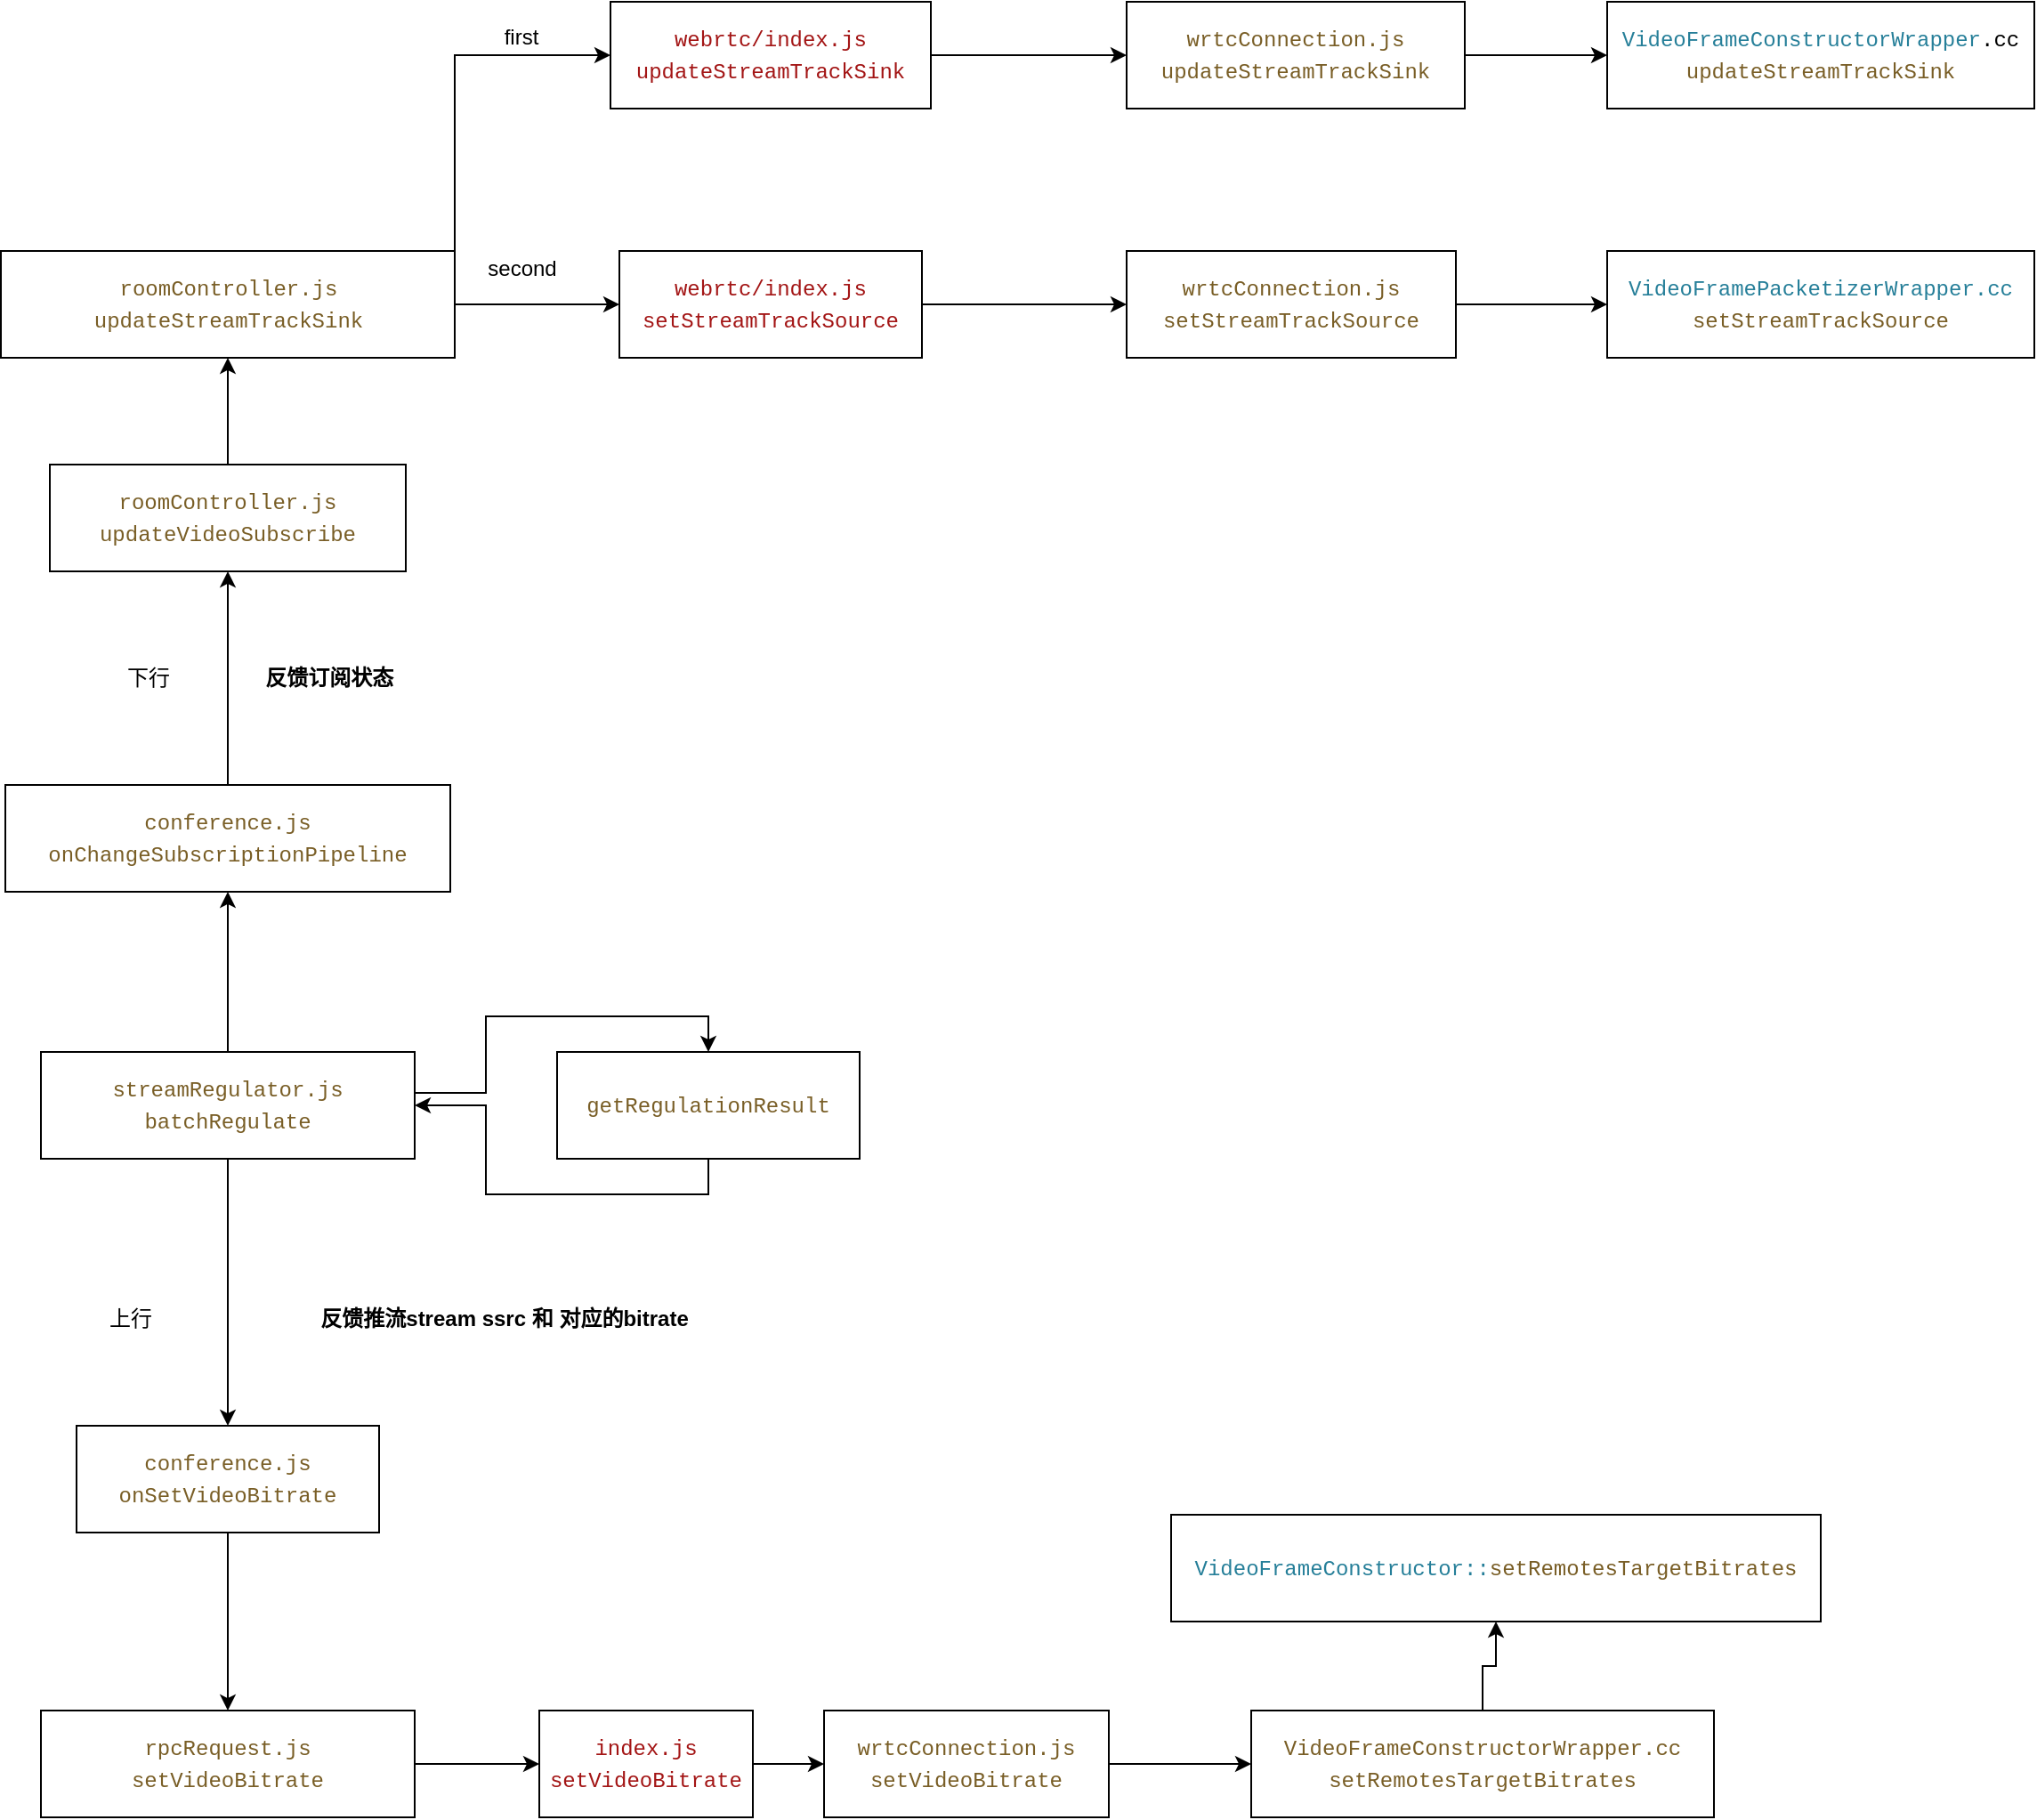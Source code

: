 <mxfile version="14.7.7" type="github" pages="3"><diagram id="77fwva9utztQcVv2p6ES" name="Page-4"><mxGraphModel dx="2306" dy="2253" grid="1" gridSize="10" guides="1" tooltips="1" connect="1" arrows="1" fold="1" page="1" pageScale="1" pageWidth="827" pageHeight="1169" math="0" shadow="0"><root><mxCell id="zYc368K3yH8iSrUEdlYF-0"/><mxCell id="zYc368K3yH8iSrUEdlYF-1" parent="zYc368K3yH8iSrUEdlYF-0"/><mxCell id="zYc368K3yH8iSrUEdlYF-6" style="edgeStyle=orthogonalEdgeStyle;rounded=0;orthogonalLoop=1;jettySize=auto;html=1;exitX=1;exitY=0.383;exitDx=0;exitDy=0;entryX=0.5;entryY=0;entryDx=0;entryDy=0;exitPerimeter=0;" parent="zYc368K3yH8iSrUEdlYF-1" source="zYc368K3yH8iSrUEdlYF-2" target="zYc368K3yH8iSrUEdlYF-5" edge="1"><mxGeometry relative="1" as="geometry"/></mxCell><mxCell id="zYc368K3yH8iSrUEdlYF-9" style="edgeStyle=orthogonalEdgeStyle;rounded=0;orthogonalLoop=1;jettySize=auto;html=1;exitX=0.5;exitY=1;exitDx=0;exitDy=0;" parent="zYc368K3yH8iSrUEdlYF-1" source="zYc368K3yH8iSrUEdlYF-2" target="zYc368K3yH8iSrUEdlYF-8" edge="1"><mxGeometry relative="1" as="geometry"/></mxCell><mxCell id="PX33TspYnBf1TjkrMHTh-3" style="edgeStyle=orthogonalEdgeStyle;rounded=0;orthogonalLoop=1;jettySize=auto;html=1;exitX=0.5;exitY=0;exitDx=0;exitDy=0;entryX=0.5;entryY=1;entryDx=0;entryDy=0;" parent="zYc368K3yH8iSrUEdlYF-1" source="zYc368K3yH8iSrUEdlYF-2" target="PX33TspYnBf1TjkrMHTh-2" edge="1"><mxGeometry relative="1" as="geometry"/></mxCell><mxCell id="zYc368K3yH8iSrUEdlYF-2" value="&lt;div style=&quot;background-color: rgb(255 , 255 , 255) ; font-family: &amp;#34;monaco&amp;#34; , &amp;#34;consolas&amp;#34; , &amp;#34;menlo&amp;#34; , &amp;#34;courier new&amp;#34; , monospace , &amp;#34;menlo&amp;#34; , &amp;#34;monaco&amp;#34; , &amp;#34;courier new&amp;#34; , monospace ; line-height: 18px&quot;&gt;&lt;span style=&quot;color: #795e26&quot;&gt;streamRegulator.js&lt;/span&gt;&lt;/div&gt;&lt;div style=&quot;background-color: rgb(255 , 255 , 255) ; font-family: &amp;#34;monaco&amp;#34; , &amp;#34;consolas&amp;#34; , &amp;#34;menlo&amp;#34; , &amp;#34;courier new&amp;#34; , monospace , &amp;#34;menlo&amp;#34; , &amp;#34;monaco&amp;#34; , &amp;#34;courier new&amp;#34; , monospace ; line-height: 18px&quot;&gt;&lt;span style=&quot;color: #795e26&quot;&gt;batchRegulate&lt;/span&gt;&lt;/div&gt;" style="rounded=0;whiteSpace=wrap;html=1;" parent="zYc368K3yH8iSrUEdlYF-1" vertex="1"><mxGeometry x="80" y="250" width="210" height="60" as="geometry"/></mxCell><mxCell id="zYc368K3yH8iSrUEdlYF-7" style="edgeStyle=orthogonalEdgeStyle;rounded=0;orthogonalLoop=1;jettySize=auto;html=1;exitX=0.5;exitY=1;exitDx=0;exitDy=0;entryX=1;entryY=0.5;entryDx=0;entryDy=0;" parent="zYc368K3yH8iSrUEdlYF-1" source="zYc368K3yH8iSrUEdlYF-5" target="zYc368K3yH8iSrUEdlYF-2" edge="1"><mxGeometry relative="1" as="geometry"/></mxCell><mxCell id="zYc368K3yH8iSrUEdlYF-5" value="&lt;div style=&quot;background-color: rgb(255 , 255 , 255) ; font-family: &amp;#34;monaco&amp;#34; , &amp;#34;consolas&amp;#34; , &amp;#34;menlo&amp;#34; , &amp;#34;courier new&amp;#34; , monospace , &amp;#34;menlo&amp;#34; , &amp;#34;monaco&amp;#34; , &amp;#34;courier new&amp;#34; , monospace ; line-height: 18px&quot;&gt;&lt;span style=&quot;color: #795e26&quot;&gt;getRegulationResult&lt;/span&gt;&lt;/div&gt;" style="rounded=0;whiteSpace=wrap;html=1;" parent="zYc368K3yH8iSrUEdlYF-1" vertex="1"><mxGeometry x="370" y="250" width="170" height="60" as="geometry"/></mxCell><mxCell id="zYc368K3yH8iSrUEdlYF-11" style="edgeStyle=orthogonalEdgeStyle;rounded=0;orthogonalLoop=1;jettySize=auto;html=1;entryX=0.5;entryY=0;entryDx=0;entryDy=0;" parent="zYc368K3yH8iSrUEdlYF-1" source="zYc368K3yH8iSrUEdlYF-8" target="zYc368K3yH8iSrUEdlYF-10" edge="1"><mxGeometry relative="1" as="geometry"/></mxCell><mxCell id="zYc368K3yH8iSrUEdlYF-8" value="&lt;div style=&quot;background-color: rgb(255 , 255 , 255) ; font-family: &amp;#34;monaco&amp;#34; , &amp;#34;consolas&amp;#34; , &amp;#34;menlo&amp;#34; , &amp;#34;courier new&amp;#34; , monospace , &amp;#34;menlo&amp;#34; , &amp;#34;monaco&amp;#34; , &amp;#34;courier new&amp;#34; , monospace ; line-height: 18px&quot;&gt;&lt;span style=&quot;color: #795e26&quot;&gt;conference.js&lt;/span&gt;&lt;/div&gt;&lt;div style=&quot;background-color: rgb(255 , 255 , 255) ; font-family: &amp;#34;monaco&amp;#34; , &amp;#34;consolas&amp;#34; , &amp;#34;menlo&amp;#34; , &amp;#34;courier new&amp;#34; , monospace , &amp;#34;menlo&amp;#34; , &amp;#34;monaco&amp;#34; , &amp;#34;courier new&amp;#34; , monospace ; line-height: 18px&quot;&gt;&lt;span style=&quot;color: #795e26&quot;&gt;onSetVideoBitrate&lt;/span&gt;&lt;/div&gt;" style="rounded=0;whiteSpace=wrap;html=1;" parent="zYc368K3yH8iSrUEdlYF-1" vertex="1"><mxGeometry x="100" y="460" width="170" height="60" as="geometry"/></mxCell><mxCell id="zYc368K3yH8iSrUEdlYF-13" style="edgeStyle=orthogonalEdgeStyle;rounded=0;orthogonalLoop=1;jettySize=auto;html=1;exitX=1;exitY=0.5;exitDx=0;exitDy=0;entryX=0;entryY=0.5;entryDx=0;entryDy=0;" parent="zYc368K3yH8iSrUEdlYF-1" source="zYc368K3yH8iSrUEdlYF-10" target="zYc368K3yH8iSrUEdlYF-12" edge="1"><mxGeometry relative="1" as="geometry"/></mxCell><mxCell id="zYc368K3yH8iSrUEdlYF-10" value="&lt;div style=&quot;background-color: rgb(255 , 255 , 255) ; font-family: &amp;#34;monaco&amp;#34; , &amp;#34;consolas&amp;#34; , &amp;#34;menlo&amp;#34; , &amp;#34;courier new&amp;#34; , monospace , &amp;#34;menlo&amp;#34; , &amp;#34;monaco&amp;#34; , &amp;#34;courier new&amp;#34; , monospace ; line-height: 18px&quot;&gt;&lt;span style=&quot;color: #795e26&quot;&gt;rpcRequest.js&lt;/span&gt;&lt;/div&gt;&lt;div style=&quot;background-color: rgb(255 , 255 , 255) ; font-family: &amp;#34;monaco&amp;#34; , &amp;#34;consolas&amp;#34; , &amp;#34;menlo&amp;#34; , &amp;#34;courier new&amp;#34; , monospace , &amp;#34;menlo&amp;#34; , &amp;#34;monaco&amp;#34; , &amp;#34;courier new&amp;#34; , monospace ; line-height: 18px&quot;&gt;&lt;span style=&quot;color: #795e26&quot;&gt;setVideoBitrate&lt;/span&gt;&lt;/div&gt;" style="rounded=0;whiteSpace=wrap;html=1;" parent="zYc368K3yH8iSrUEdlYF-1" vertex="1"><mxGeometry x="80" y="620" width="210" height="60" as="geometry"/></mxCell><mxCell id="zYc368K3yH8iSrUEdlYF-15" style="edgeStyle=orthogonalEdgeStyle;rounded=0;orthogonalLoop=1;jettySize=auto;html=1;exitX=1;exitY=0.5;exitDx=0;exitDy=0;entryX=0;entryY=0.5;entryDx=0;entryDy=0;" parent="zYc368K3yH8iSrUEdlYF-1" source="zYc368K3yH8iSrUEdlYF-12" target="zYc368K3yH8iSrUEdlYF-14" edge="1"><mxGeometry relative="1" as="geometry"/></mxCell><mxCell id="zYc368K3yH8iSrUEdlYF-12" value="&lt;div style=&quot;background-color: rgb(255 , 255 , 255) ; font-family: &amp;#34;monaco&amp;#34; , &amp;#34;consolas&amp;#34; , &amp;#34;menlo&amp;#34; , &amp;#34;courier new&amp;#34; , monospace , &amp;#34;menlo&amp;#34; , &amp;#34;monaco&amp;#34; , &amp;#34;courier new&amp;#34; , monospace ; line-height: 18px&quot;&gt;&lt;span style=&quot;color: #a31515&quot;&gt;index.js&lt;/span&gt;&lt;/div&gt;&lt;div style=&quot;background-color: rgb(255 , 255 , 255) ; font-family: &amp;#34;monaco&amp;#34; , &amp;#34;consolas&amp;#34; , &amp;#34;menlo&amp;#34; , &amp;#34;courier new&amp;#34; , monospace , &amp;#34;menlo&amp;#34; , &amp;#34;monaco&amp;#34; , &amp;#34;courier new&amp;#34; , monospace ; line-height: 18px&quot;&gt;&lt;span style=&quot;color: #a31515&quot;&gt;setVideoBitrate&lt;/span&gt;&lt;/div&gt;" style="rounded=0;whiteSpace=wrap;html=1;" parent="zYc368K3yH8iSrUEdlYF-1" vertex="1"><mxGeometry x="360" y="620" width="120" height="60" as="geometry"/></mxCell><mxCell id="zYc368K3yH8iSrUEdlYF-17" style="edgeStyle=orthogonalEdgeStyle;rounded=0;orthogonalLoop=1;jettySize=auto;html=1;exitX=1;exitY=0.5;exitDx=0;exitDy=0;entryX=0;entryY=0.5;entryDx=0;entryDy=0;" parent="zYc368K3yH8iSrUEdlYF-1" source="zYc368K3yH8iSrUEdlYF-14" target="zYc368K3yH8iSrUEdlYF-16" edge="1"><mxGeometry relative="1" as="geometry"/></mxCell><mxCell id="zYc368K3yH8iSrUEdlYF-14" value="&lt;div style=&quot;background-color: rgb(255 , 255 , 255) ; font-family: &amp;#34;monaco&amp;#34; , &amp;#34;consolas&amp;#34; , &amp;#34;menlo&amp;#34; , &amp;#34;courier new&amp;#34; , monospace , &amp;#34;menlo&amp;#34; , &amp;#34;monaco&amp;#34; , &amp;#34;courier new&amp;#34; , monospace ; line-height: 18px&quot;&gt;&lt;span style=&quot;color: #795e26&quot;&gt;wrtcConnection.js&lt;/span&gt;&lt;/div&gt;&lt;div style=&quot;background-color: rgb(255 , 255 , 255) ; font-family: &amp;#34;monaco&amp;#34; , &amp;#34;consolas&amp;#34; , &amp;#34;menlo&amp;#34; , &amp;#34;courier new&amp;#34; , monospace , &amp;#34;menlo&amp;#34; , &amp;#34;monaco&amp;#34; , &amp;#34;courier new&amp;#34; , monospace ; line-height: 18px&quot;&gt;&lt;span style=&quot;color: #795e26&quot;&gt;setVideoBitrate&lt;/span&gt;&lt;/div&gt;" style="rounded=0;whiteSpace=wrap;html=1;" parent="zYc368K3yH8iSrUEdlYF-1" vertex="1"><mxGeometry x="520" y="620" width="160" height="60" as="geometry"/></mxCell><mxCell id="zYc368K3yH8iSrUEdlYF-20" style="edgeStyle=orthogonalEdgeStyle;rounded=0;orthogonalLoop=1;jettySize=auto;html=1;exitX=0.5;exitY=0;exitDx=0;exitDy=0;entryX=0.5;entryY=1;entryDx=0;entryDy=0;" parent="zYc368K3yH8iSrUEdlYF-1" source="zYc368K3yH8iSrUEdlYF-16" target="zYc368K3yH8iSrUEdlYF-19" edge="1"><mxGeometry relative="1" as="geometry"/></mxCell><mxCell id="zYc368K3yH8iSrUEdlYF-16" value="&lt;div style=&quot;background-color: rgb(255 , 255 , 255) ; font-family: &amp;#34;monaco&amp;#34; , &amp;#34;consolas&amp;#34; , &amp;#34;menlo&amp;#34; , &amp;#34;courier new&amp;#34; , monospace , &amp;#34;menlo&amp;#34; , &amp;#34;monaco&amp;#34; , &amp;#34;courier new&amp;#34; , monospace ; line-height: 18px&quot;&gt;&lt;span style=&quot;color: #795e26&quot;&gt;VideoFrameConstructorWrapper.cc&lt;/span&gt;&lt;/div&gt;&lt;div style=&quot;background-color: rgb(255 , 255 , 255) ; font-family: &amp;#34;monaco&amp;#34; , &amp;#34;consolas&amp;#34; , &amp;#34;menlo&amp;#34; , &amp;#34;courier new&amp;#34; , monospace , &amp;#34;menlo&amp;#34; , &amp;#34;monaco&amp;#34; , &amp;#34;courier new&amp;#34; , monospace ; line-height: 18px&quot;&gt;&lt;span style=&quot;color: #795e26&quot;&gt;setRemotesTargetBitrates&lt;/span&gt;&lt;/div&gt;" style="rounded=0;whiteSpace=wrap;html=1;" parent="zYc368K3yH8iSrUEdlYF-1" vertex="1"><mxGeometry x="760" y="620" width="260" height="60" as="geometry"/></mxCell><mxCell id="zYc368K3yH8iSrUEdlYF-19" value="&lt;div style=&quot;background-color: rgb(255 , 255 , 255) ; font-family: &amp;#34;monaco&amp;#34; , &amp;#34;consolas&amp;#34; , &amp;#34;menlo&amp;#34; , &amp;#34;courier new&amp;#34; , monospace , &amp;#34;menlo&amp;#34; , &amp;#34;monaco&amp;#34; , &amp;#34;courier new&amp;#34; , monospace ; line-height: 18px&quot;&gt;&lt;span style=&quot;color: #267f99&quot;&gt;VideoFrameConstructor::&lt;/span&gt;&lt;span style=&quot;color: rgb(121 , 94 , 38) ; font-family: &amp;#34;monaco&amp;#34; , &amp;#34;consolas&amp;#34; , &amp;#34;menlo&amp;#34; , &amp;#34;courier new&amp;#34; , monospace , &amp;#34;menlo&amp;#34; , &amp;#34;monaco&amp;#34; , &amp;#34;courier new&amp;#34; , monospace&quot;&gt;setRemotesTargetBitrates&lt;/span&gt;&lt;/div&gt;" style="rounded=0;whiteSpace=wrap;html=1;" parent="zYc368K3yH8iSrUEdlYF-1" vertex="1"><mxGeometry x="715" y="510" width="365" height="60" as="geometry"/></mxCell><mxCell id="PX33TspYnBf1TjkrMHTh-0" value="&lt;b&gt;反馈推流stream ssrc 和 对应的bitrate&lt;/b&gt;" style="text;html=1;align=center;verticalAlign=middle;resizable=0;points=[];autosize=1;strokeColor=none;" parent="zYc368K3yH8iSrUEdlYF-1" vertex="1"><mxGeometry x="230" y="390" width="220" height="20" as="geometry"/></mxCell><mxCell id="PX33TspYnBf1TjkrMHTh-1" value="上行" style="text;html=1;align=center;verticalAlign=middle;resizable=0;points=[];autosize=1;strokeColor=none;" parent="zYc368K3yH8iSrUEdlYF-1" vertex="1"><mxGeometry x="110" y="390" width="40" height="20" as="geometry"/></mxCell><mxCell id="PX33TspYnBf1TjkrMHTh-5" style="edgeStyle=orthogonalEdgeStyle;rounded=0;orthogonalLoop=1;jettySize=auto;html=1;exitX=0.5;exitY=0;exitDx=0;exitDy=0;" parent="zYc368K3yH8iSrUEdlYF-1" source="PX33TspYnBf1TjkrMHTh-2" target="PX33TspYnBf1TjkrMHTh-4" edge="1"><mxGeometry relative="1" as="geometry"/></mxCell><mxCell id="PX33TspYnBf1TjkrMHTh-2" value="&lt;div style=&quot;background-color: rgb(255 , 255 , 255) ; font-family: &amp;#34;monaco&amp;#34; , &amp;#34;consolas&amp;#34; , &amp;#34;menlo&amp;#34; , &amp;#34;courier new&amp;#34; , monospace , &amp;#34;menlo&amp;#34; , &amp;#34;monaco&amp;#34; , &amp;#34;courier new&amp;#34; , monospace ; line-height: 18px&quot;&gt;&lt;div style=&quot;line-height: 18px&quot;&gt;&lt;span style=&quot;color: rgb(121 , 94 , 38)&quot;&gt;conference.js&lt;/span&gt;&lt;/div&gt;&lt;/div&gt;&lt;div style=&quot;background-color: rgb(255 , 255 , 255) ; font-family: &amp;#34;monaco&amp;#34; , &amp;#34;consolas&amp;#34; , &amp;#34;menlo&amp;#34; , &amp;#34;courier new&amp;#34; , monospace , &amp;#34;menlo&amp;#34; , &amp;#34;monaco&amp;#34; , &amp;#34;courier new&amp;#34; , monospace ; line-height: 18px&quot;&gt;&lt;span style=&quot;color: #795e26&quot;&gt;onChangeSubscriptionPipeline&lt;/span&gt;&lt;/div&gt;" style="rounded=0;whiteSpace=wrap;html=1;" parent="zYc368K3yH8iSrUEdlYF-1" vertex="1"><mxGeometry x="60" y="100" width="250" height="60" as="geometry"/></mxCell><mxCell id="PX33TspYnBf1TjkrMHTh-9" style="edgeStyle=orthogonalEdgeStyle;rounded=0;orthogonalLoop=1;jettySize=auto;html=1;exitX=0.5;exitY=0;exitDx=0;exitDy=0;entryX=0.5;entryY=1;entryDx=0;entryDy=0;" parent="zYc368K3yH8iSrUEdlYF-1" source="PX33TspYnBf1TjkrMHTh-4" target="PX33TspYnBf1TjkrMHTh-8" edge="1"><mxGeometry relative="1" as="geometry"/></mxCell><mxCell id="PX33TspYnBf1TjkrMHTh-4" value="&lt;div style=&quot;background-color: rgb(255 , 255 , 255) ; font-family: &amp;#34;monaco&amp;#34; , &amp;#34;consolas&amp;#34; , &amp;#34;menlo&amp;#34; , &amp;#34;courier new&amp;#34; , monospace , &amp;#34;menlo&amp;#34; , &amp;#34;monaco&amp;#34; , &amp;#34;courier new&amp;#34; , monospace ; line-height: 18px&quot;&gt;&lt;span style=&quot;color: #795e26&quot;&gt;roomController.js&lt;/span&gt;&lt;/div&gt;&lt;div style=&quot;background-color: rgb(255 , 255 , 255) ; font-family: &amp;#34;monaco&amp;#34; , &amp;#34;consolas&amp;#34; , &amp;#34;menlo&amp;#34; , &amp;#34;courier new&amp;#34; , monospace , &amp;#34;menlo&amp;#34; , &amp;#34;monaco&amp;#34; , &amp;#34;courier new&amp;#34; , monospace ; line-height: 18px&quot;&gt;&lt;span style=&quot;color: #795e26&quot;&gt;updateVideoSubscribe&lt;/span&gt;&lt;/div&gt;" style="rounded=0;whiteSpace=wrap;html=1;" parent="zYc368K3yH8iSrUEdlYF-1" vertex="1"><mxGeometry x="85" y="-80" width="200" height="60" as="geometry"/></mxCell><mxCell id="PX33TspYnBf1TjkrMHTh-6" value="&lt;b&gt;&amp;nbsp;反馈订阅状态&lt;/b&gt;" style="text;html=1;align=center;verticalAlign=middle;resizable=0;points=[];autosize=1;strokeColor=none;" parent="zYc368K3yH8iSrUEdlYF-1" vertex="1"><mxGeometry x="195" y="30" width="90" height="20" as="geometry"/></mxCell><mxCell id="PX33TspYnBf1TjkrMHTh-7" value="下行" style="text;html=1;align=center;verticalAlign=middle;resizable=0;points=[];autosize=1;strokeColor=none;" parent="zYc368K3yH8iSrUEdlYF-1" vertex="1"><mxGeometry x="120" y="30" width="40" height="20" as="geometry"/></mxCell><mxCell id="PX33TspYnBf1TjkrMHTh-12" style="edgeStyle=orthogonalEdgeStyle;rounded=0;orthogonalLoop=1;jettySize=auto;html=1;exitX=1;exitY=0;exitDx=0;exitDy=0;entryX=0;entryY=0.5;entryDx=0;entryDy=0;" parent="zYc368K3yH8iSrUEdlYF-1" source="PX33TspYnBf1TjkrMHTh-8" target="PX33TspYnBf1TjkrMHTh-10" edge="1"><mxGeometry relative="1" as="geometry"/></mxCell><mxCell id="PX33TspYnBf1TjkrMHTh-13" style="edgeStyle=orthogonalEdgeStyle;rounded=0;orthogonalLoop=1;jettySize=auto;html=1;exitX=1;exitY=0.5;exitDx=0;exitDy=0;entryX=0;entryY=0.5;entryDx=0;entryDy=0;" parent="zYc368K3yH8iSrUEdlYF-1" source="PX33TspYnBf1TjkrMHTh-8" target="PX33TspYnBf1TjkrMHTh-11" edge="1"><mxGeometry relative="1" as="geometry"/></mxCell><mxCell id="PX33TspYnBf1TjkrMHTh-8" value="&lt;div style=&quot;background-color: rgb(255 , 255 , 255) ; font-family: &amp;#34;monaco&amp;#34; , &amp;#34;consolas&amp;#34; , &amp;#34;menlo&amp;#34; , &amp;#34;courier new&amp;#34; , monospace , &amp;#34;menlo&amp;#34; , &amp;#34;monaco&amp;#34; , &amp;#34;courier new&amp;#34; , monospace ; line-height: 18px&quot;&gt;&lt;div style=&quot;line-height: 18px&quot;&gt;&lt;span style=&quot;color: rgb(121 , 94 , 38)&quot;&gt;roomController.js&lt;/span&gt;&lt;/div&gt;&lt;/div&gt;&lt;div style=&quot;background-color: rgb(255 , 255 , 255) ; font-family: &amp;#34;monaco&amp;#34; , &amp;#34;consolas&amp;#34; , &amp;#34;menlo&amp;#34; , &amp;#34;courier new&amp;#34; , monospace , &amp;#34;menlo&amp;#34; , &amp;#34;monaco&amp;#34; , &amp;#34;courier new&amp;#34; , monospace ; line-height: 18px&quot;&gt;&lt;span style=&quot;color: #795e26&quot;&gt;updateStreamTrackSink&lt;/span&gt;&lt;/div&gt;" style="rounded=0;whiteSpace=wrap;html=1;" parent="zYc368K3yH8iSrUEdlYF-1" vertex="1"><mxGeometry x="57.5" y="-200" width="255" height="60" as="geometry"/></mxCell><mxCell id="PX33TspYnBf1TjkrMHTh-17" style="edgeStyle=orthogonalEdgeStyle;rounded=0;orthogonalLoop=1;jettySize=auto;html=1;exitX=1;exitY=0.5;exitDx=0;exitDy=0;entryX=0;entryY=0.5;entryDx=0;entryDy=0;" parent="zYc368K3yH8iSrUEdlYF-1" source="PX33TspYnBf1TjkrMHTh-10" target="PX33TspYnBf1TjkrMHTh-16" edge="1"><mxGeometry relative="1" as="geometry"/></mxCell><mxCell id="PX33TspYnBf1TjkrMHTh-10" value="&lt;div style=&quot;background-color: rgb(255 , 255 , 255) ; font-family: &amp;#34;monaco&amp;#34; , &amp;#34;consolas&amp;#34; , &amp;#34;menlo&amp;#34; , &amp;#34;courier new&amp;#34; , monospace , &amp;#34;menlo&amp;#34; , &amp;#34;monaco&amp;#34; , &amp;#34;courier new&amp;#34; , monospace ; line-height: 18px&quot;&gt;&lt;span style=&quot;color: #a31515&quot;&gt;webrtc/index.js&lt;/span&gt;&lt;/div&gt;&lt;div style=&quot;background-color: rgb(255 , 255 , 255) ; font-family: &amp;#34;monaco&amp;#34; , &amp;#34;consolas&amp;#34; , &amp;#34;menlo&amp;#34; , &amp;#34;courier new&amp;#34; , monospace , &amp;#34;menlo&amp;#34; , &amp;#34;monaco&amp;#34; , &amp;#34;courier new&amp;#34; , monospace ; line-height: 18px&quot;&gt;&lt;span style=&quot;color: #a31515&quot;&gt;updateStreamTrackSink&lt;/span&gt;&lt;/div&gt;" style="rounded=0;whiteSpace=wrap;html=1;" parent="zYc368K3yH8iSrUEdlYF-1" vertex="1"><mxGeometry x="400" y="-340" width="180" height="60" as="geometry"/></mxCell><mxCell id="PX33TspYnBf1TjkrMHTh-19" style="edgeStyle=orthogonalEdgeStyle;rounded=0;orthogonalLoop=1;jettySize=auto;html=1;exitX=1;exitY=0.5;exitDx=0;exitDy=0;entryX=0;entryY=0.5;entryDx=0;entryDy=0;" parent="zYc368K3yH8iSrUEdlYF-1" source="PX33TspYnBf1TjkrMHTh-11" target="PX33TspYnBf1TjkrMHTh-18" edge="1"><mxGeometry relative="1" as="geometry"/></mxCell><mxCell id="PX33TspYnBf1TjkrMHTh-11" value="&lt;div style=&quot;background-color: rgb(255 , 255 , 255) ; font-family: &amp;#34;monaco&amp;#34; , &amp;#34;consolas&amp;#34; , &amp;#34;menlo&amp;#34; , &amp;#34;courier new&amp;#34; , monospace , &amp;#34;menlo&amp;#34; , &amp;#34;monaco&amp;#34; , &amp;#34;courier new&amp;#34; , monospace ; line-height: 18px&quot;&gt;&lt;div style=&quot;line-height: 18px&quot;&gt;&lt;span style=&quot;color: rgb(163 , 21 , 21)&quot;&gt;webrtc/index.js&lt;/span&gt;&lt;/div&gt;&lt;/div&gt;&lt;div style=&quot;background-color: rgb(255 , 255 , 255) ; font-family: &amp;#34;monaco&amp;#34; , &amp;#34;consolas&amp;#34; , &amp;#34;menlo&amp;#34; , &amp;#34;courier new&amp;#34; , monospace , &amp;#34;menlo&amp;#34; , &amp;#34;monaco&amp;#34; , &amp;#34;courier new&amp;#34; , monospace ; line-height: 18px&quot;&gt;&lt;span style=&quot;color: #a31515&quot;&gt;setStreamTrackSource&lt;/span&gt;&lt;/div&gt;" style="rounded=0;whiteSpace=wrap;html=1;" parent="zYc368K3yH8iSrUEdlYF-1" vertex="1"><mxGeometry x="405" y="-200" width="170" height="60" as="geometry"/></mxCell><mxCell id="PX33TspYnBf1TjkrMHTh-14" value="first" style="text;html=1;strokeColor=none;fillColor=none;align=center;verticalAlign=middle;whiteSpace=wrap;rounded=0;" parent="zYc368K3yH8iSrUEdlYF-1" vertex="1"><mxGeometry x="330" y="-330" width="40" height="20" as="geometry"/></mxCell><mxCell id="PX33TspYnBf1TjkrMHTh-15" value="second" style="text;html=1;align=center;verticalAlign=middle;resizable=0;points=[];autosize=1;strokeColor=none;" parent="zYc368K3yH8iSrUEdlYF-1" vertex="1"><mxGeometry x="325" y="-200" width="50" height="20" as="geometry"/></mxCell><mxCell id="PX33TspYnBf1TjkrMHTh-24" style="edgeStyle=orthogonalEdgeStyle;rounded=0;orthogonalLoop=1;jettySize=auto;html=1;exitX=1;exitY=0.5;exitDx=0;exitDy=0;entryX=0;entryY=0.5;entryDx=0;entryDy=0;" parent="zYc368K3yH8iSrUEdlYF-1" source="PX33TspYnBf1TjkrMHTh-16" target="PX33TspYnBf1TjkrMHTh-23" edge="1"><mxGeometry relative="1" as="geometry"/></mxCell><mxCell id="PX33TspYnBf1TjkrMHTh-16" value="&lt;div style=&quot;background-color: rgb(255 , 255 , 255) ; font-family: &amp;#34;monaco&amp;#34; , &amp;#34;consolas&amp;#34; , &amp;#34;menlo&amp;#34; , &amp;#34;courier new&amp;#34; , monospace , &amp;#34;menlo&amp;#34; , &amp;#34;monaco&amp;#34; , &amp;#34;courier new&amp;#34; , monospace ; line-height: 18px&quot;&gt;&lt;span style=&quot;color: #795e26&quot;&gt;wrtcConnection.js&lt;/span&gt;&lt;/div&gt;&lt;div style=&quot;background-color: rgb(255 , 255 , 255) ; font-family: &amp;#34;monaco&amp;#34; , &amp;#34;consolas&amp;#34; , &amp;#34;menlo&amp;#34; , &amp;#34;courier new&amp;#34; , monospace , &amp;#34;menlo&amp;#34; , &amp;#34;monaco&amp;#34; , &amp;#34;courier new&amp;#34; , monospace ; line-height: 18px&quot;&gt;&lt;span style=&quot;color: #795e26&quot;&gt;updateStreamTrackSink&lt;/span&gt;&lt;/div&gt;" style="rounded=0;whiteSpace=wrap;html=1;" parent="zYc368K3yH8iSrUEdlYF-1" vertex="1"><mxGeometry x="690" y="-340" width="190" height="60" as="geometry"/></mxCell><mxCell id="PX33TspYnBf1TjkrMHTh-22" style="edgeStyle=orthogonalEdgeStyle;rounded=0;orthogonalLoop=1;jettySize=auto;html=1;" parent="zYc368K3yH8iSrUEdlYF-1" source="PX33TspYnBf1TjkrMHTh-18" target="PX33TspYnBf1TjkrMHTh-21" edge="1"><mxGeometry relative="1" as="geometry"/></mxCell><mxCell id="PX33TspYnBf1TjkrMHTh-18" value="&lt;div style=&quot;background-color: rgb(255 , 255 , 255) ; font-family: &amp;#34;monaco&amp;#34; , &amp;#34;consolas&amp;#34; , &amp;#34;menlo&amp;#34; , &amp;#34;courier new&amp;#34; , monospace , &amp;#34;menlo&amp;#34; , &amp;#34;monaco&amp;#34; , &amp;#34;courier new&amp;#34; , monospace ; line-height: 18px&quot;&gt;&lt;span style=&quot;color: rgb(121 , 94 , 38)&quot;&gt;wrtcConnection.js&lt;/span&gt;&lt;span style=&quot;color: #795e26&quot;&gt;&lt;br&gt;&lt;/span&gt;&lt;/div&gt;&lt;div style=&quot;background-color: rgb(255 , 255 , 255) ; font-family: &amp;#34;monaco&amp;#34; , &amp;#34;consolas&amp;#34; , &amp;#34;menlo&amp;#34; , &amp;#34;courier new&amp;#34; , monospace , &amp;#34;menlo&amp;#34; , &amp;#34;monaco&amp;#34; , &amp;#34;courier new&amp;#34; , monospace ; line-height: 18px&quot;&gt;&lt;span style=&quot;color: #795e26&quot;&gt;setStreamTrackSource&lt;/span&gt;&lt;/div&gt;" style="rounded=0;whiteSpace=wrap;html=1;" parent="zYc368K3yH8iSrUEdlYF-1" vertex="1"><mxGeometry x="690" y="-200" width="185" height="60" as="geometry"/></mxCell><mxCell id="PX33TspYnBf1TjkrMHTh-21" value="&lt;div style=&quot;background-color: rgb(255 , 255 , 255) ; font-family: &amp;#34;monaco&amp;#34; , &amp;#34;consolas&amp;#34; , &amp;#34;menlo&amp;#34; , &amp;#34;courier new&amp;#34; , monospace , &amp;#34;menlo&amp;#34; , &amp;#34;monaco&amp;#34; , &amp;#34;courier new&amp;#34; , monospace ; line-height: 18px&quot;&gt;&lt;div style=&quot;font-family: &amp;#34;monaco&amp;#34; , &amp;#34;consolas&amp;#34; , &amp;#34;menlo&amp;#34; , &amp;#34;courier new&amp;#34; , monospace , &amp;#34;menlo&amp;#34; , &amp;#34;monaco&amp;#34; , &amp;#34;courier new&amp;#34; , monospace ; line-height: 18px&quot;&gt;&lt;span style=&quot;color: #267f99&quot;&gt;VideoFramePacketizerWrapper.cc&lt;/span&gt;&lt;/div&gt;&lt;/div&gt;&lt;div style=&quot;background-color: rgb(255 , 255 , 255) ; font-family: &amp;#34;monaco&amp;#34; , &amp;#34;consolas&amp;#34; , &amp;#34;menlo&amp;#34; , &amp;#34;courier new&amp;#34; , monospace , &amp;#34;menlo&amp;#34; , &amp;#34;monaco&amp;#34; , &amp;#34;courier new&amp;#34; , monospace ; line-height: 18px&quot;&gt;&lt;span style=&quot;color: #795e26&quot;&gt;setStreamTrackSource&lt;/span&gt;&lt;/div&gt;" style="rounded=0;whiteSpace=wrap;html=1;" parent="zYc368K3yH8iSrUEdlYF-1" vertex="1"><mxGeometry x="960" y="-200" width="240" height="60" as="geometry"/></mxCell><mxCell id="PX33TspYnBf1TjkrMHTh-23" value="&lt;div style=&quot;background-color: rgb(255 , 255 , 255) ; font-family: &amp;#34;monaco&amp;#34; , &amp;#34;consolas&amp;#34; , &amp;#34;menlo&amp;#34; , &amp;#34;courier new&amp;#34; , monospace , &amp;#34;menlo&amp;#34; , &amp;#34;monaco&amp;#34; , &amp;#34;courier new&amp;#34; , monospace ; line-height: 18px&quot;&gt;&lt;span style=&quot;color: #267f99&quot;&gt;VideoFrameConstructorWrapper&lt;/span&gt;.cc&lt;/div&gt;&lt;div style=&quot;background-color: rgb(255 , 255 , 255) ; font-family: &amp;#34;monaco&amp;#34; , &amp;#34;consolas&amp;#34; , &amp;#34;menlo&amp;#34; , &amp;#34;courier new&amp;#34; , monospace , &amp;#34;menlo&amp;#34; , &amp;#34;monaco&amp;#34; , &amp;#34;courier new&amp;#34; , monospace ; line-height: 18px&quot;&gt;&lt;span style=&quot;color: #795e26&quot;&gt;updateStreamTrackSink&lt;/span&gt;&lt;/div&gt;" style="rounded=0;whiteSpace=wrap;html=1;" parent="zYc368K3yH8iSrUEdlYF-1" vertex="1"><mxGeometry x="960" y="-340" width="240" height="60" as="geometry"/></mxCell></root></mxGraphModel></diagram><diagram id="kp5AuZFtI73lpQiERl1g" name="Page-2"><mxGraphModel dx="3133" dy="1084" grid="1" gridSize="10" guides="1" tooltips="1" connect="1" arrows="1" fold="1" page="1" pageScale="1" pageWidth="827" pageHeight="1169" math="0" shadow="0"><root><mxCell id="U-1sS9K9ChfEd7PJVH99-0"/><mxCell id="U-1sS9K9ChfEd7PJVH99-1" parent="U-1sS9K9ChfEd7PJVH99-0"/><mxCell id="U-1sS9K9ChfEd7PJVH99-2" value="webrtc-node" style="rounded=0;whiteSpace=wrap;html=1;" vertex="1" parent="U-1sS9K9ChfEd7PJVH99-1"><mxGeometry x="-20" y="500" width="120" height="60" as="geometry"/></mxCell><mxCell id="U-1sS9K9ChfEd7PJVH99-3" value="CDN" style="ellipse;shape=cloud;whiteSpace=wrap;html=1;" vertex="1" parent="U-1sS9K9ChfEd7PJVH99-1"><mxGeometry x="100" y="200" width="880" height="80" as="geometry"/></mxCell><mxCell id="U-1sS9K9ChfEd7PJVH99-4" value="" style="shape=flexArrow;endArrow=classic;html=1;" edge="1" parent="U-1sS9K9ChfEd7PJVH99-1"><mxGeometry width="50" height="50" relative="1" as="geometry"><mxPoint x="80" y="490" as="sourcePoint"/><mxPoint x="210" y="300" as="targetPoint"/></mxGeometry></mxCell><mxCell id="U-1sS9K9ChfEd7PJVH99-5" value="RTMP" style="text;html=1;align=center;verticalAlign=middle;resizable=0;points=[];autosize=1;strokeColor=none;" vertex="1" parent="U-1sS9K9ChfEd7PJVH99-1"><mxGeometry x="85" y="370" width="50" height="20" as="geometry"/></mxCell><mxCell id="U-1sS9K9ChfEd7PJVH99-6" value="" style="endArrow=classic;html=1;" edge="1" parent="U-1sS9K9ChfEd7PJVH99-1"><mxGeometry width="50" height="50" relative="1" as="geometry"><mxPoint x="120" y="310" as="sourcePoint"/><mxPoint x="130" y="160" as="targetPoint"/></mxGeometry></mxCell><mxCell id="U-1sS9K9ChfEd7PJVH99-7" value="CDN 目前已经支持 多音轨的推流" style="text;html=1;align=center;verticalAlign=middle;resizable=0;points=[];autosize=1;strokeColor=none;" vertex="1" parent="U-1sS9K9ChfEd7PJVH99-1"><mxGeometry x="80" y="120" width="190" height="20" as="geometry"/></mxCell><mxCell id="U-1sS9K9ChfEd7PJVH99-8" value="导播台" style="rounded=0;whiteSpace=wrap;html=1;" vertex="1" parent="U-1sS9K9ChfEd7PJVH99-1"><mxGeometry x="450" y="490" width="130" height="60" as="geometry"/></mxCell><mxCell id="U-1sS9K9ChfEd7PJVH99-9" value="" style="shape=flexArrow;endArrow=classic;html=1;" edge="1" parent="U-1sS9K9ChfEd7PJVH99-1"><mxGeometry width="50" height="50" relative="1" as="geometry"><mxPoint x="340" y="290" as="sourcePoint"/><mxPoint x="450" y="480" as="targetPoint"/></mxGeometry></mxCell><mxCell id="U-1sS9K9ChfEd7PJVH99-10" value="&lt;b&gt;导播台计划支持多音轨 拉流&lt;/b&gt;" style="text;html=1;align=center;verticalAlign=middle;resizable=0;points=[];autosize=1;strokeColor=none;" vertex="1" parent="U-1sS9K9ChfEd7PJVH99-1"><mxGeometry x="240" y="430" width="160" height="20" as="geometry"/></mxCell><mxCell id="U-1sS9K9ChfEd7PJVH99-11" value="语音识别" style="ellipse;whiteSpace=wrap;html=1;" vertex="1" parent="U-1sS9K9ChfEd7PJVH99-1"><mxGeometry x="780" y="690" width="115" height="70" as="geometry"/></mxCell><mxCell id="U-1sS9K9ChfEd7PJVH99-12" value="多音轨&lt;br&gt;混音" style="ellipse;whiteSpace=wrap;html=1;" vertex="1" parent="U-1sS9K9ChfEd7PJVH99-1"><mxGeometry x="460" y="670" width="110" height="70" as="geometry"/></mxCell><mxCell id="U-1sS9K9ChfEd7PJVH99-14" value="" style="shape=flexArrow;endArrow=classic;html=1;" edge="1" parent="U-1sS9K9ChfEd7PJVH99-1"><mxGeometry width="50" height="50" relative="1" as="geometry"><mxPoint x="580" y="480" as="sourcePoint"/><mxPoint x="650" y="320" as="targetPoint"/></mxGeometry></mxCell><mxCell id="U-1sS9K9ChfEd7PJVH99-15" value="1.合流视频&lt;br&gt;2.混音视频&lt;br&gt;3. 字幕" style="text;html=1;align=center;verticalAlign=middle;resizable=0;points=[];autosize=1;strokeColor=none;" vertex="1" parent="U-1sS9K9ChfEd7PJVH99-1"><mxGeometry x="630" y="400" width="70" height="50" as="geometry"/></mxCell><mxCell id="U-1sS9K9ChfEd7PJVH99-16" value="推回CDN" style="text;html=1;strokeColor=none;fillColor=none;align=center;verticalAlign=middle;whiteSpace=wrap;rounded=0;" vertex="1" parent="U-1sS9K9ChfEd7PJVH99-1"><mxGeometry x="580" y="360" width="40" height="20" as="geometry"/></mxCell><mxCell id="U-1sS9K9ChfEd7PJVH99-17" value="" style="shape=flexArrow;endArrow=classic;html=1;" edge="1" parent="U-1sS9K9ChfEd7PJVH99-1"><mxGeometry width="50" height="50" relative="1" as="geometry"><mxPoint x="780" y="300" as="sourcePoint"/><mxPoint x="920" y="470" as="targetPoint"/></mxGeometry></mxCell><mxCell id="U-1sS9K9ChfEd7PJVH99-18" value="录制任务" style="rounded=0;whiteSpace=wrap;html=1;" vertex="1" parent="U-1sS9K9ChfEd7PJVH99-1"><mxGeometry x="900" y="490" width="120" height="60" as="geometry"/></mxCell><mxCell id="U-1sS9K9ChfEd7PJVH99-20" value="MP4，HLS，&lt;br&gt;TS" style="text;html=1;strokeColor=none;fillColor=none;align=center;verticalAlign=middle;whiteSpace=wrap;rounded=0;" vertex="1" parent="U-1sS9K9ChfEd7PJVH99-1"><mxGeometry x="1050" y="530" width="40" height="20" as="geometry"/></mxCell><mxCell id="U-1sS9K9ChfEd7PJVH99-21" value="" style="shape=flexArrow;endArrow=classic;html=1;" edge="1" parent="U-1sS9K9ChfEd7PJVH99-1"><mxGeometry width="50" height="50" relative="1" as="geometry"><mxPoint x="780" y="690" as="sourcePoint"/><mxPoint x="600" y="630" as="targetPoint"/></mxGeometry></mxCell><mxCell id="U-1sS9K9ChfEd7PJVH99-22" value="字幕" style="ellipse;whiteSpace=wrap;html=1;" vertex="1" parent="U-1sS9K9ChfEd7PJVH99-1"><mxGeometry x="455" y="560" width="120" height="80" as="geometry"/></mxCell><mxCell id="U-1sS9K9ChfEd7PJVH99-23" value="多路音轨" style="text;html=1;align=center;verticalAlign=middle;resizable=0;points=[];autosize=1;strokeColor=none;" vertex="1" parent="U-1sS9K9ChfEd7PJVH99-1"><mxGeometry x="660" y="600" width="60" height="20" as="geometry"/></mxCell></root></mxGraphModel></diagram><diagram id="hN5bFXta6vj6cHc7OS0R" name="Page-3"><mxGraphModel dx="2306" dy="1084" grid="1" gridSize="10" guides="1" tooltips="1" connect="1" arrows="1" fold="1" page="1" pageScale="1" pageWidth="827" pageHeight="1169" math="0" shadow="0"><root><mxCell id="blasa6s07C7Kz8wTbH1C-0"/><mxCell id="blasa6s07C7Kz8wTbH1C-1" parent="blasa6s07C7Kz8wTbH1C-0"/></root></mxGraphModel></diagram></mxfile>